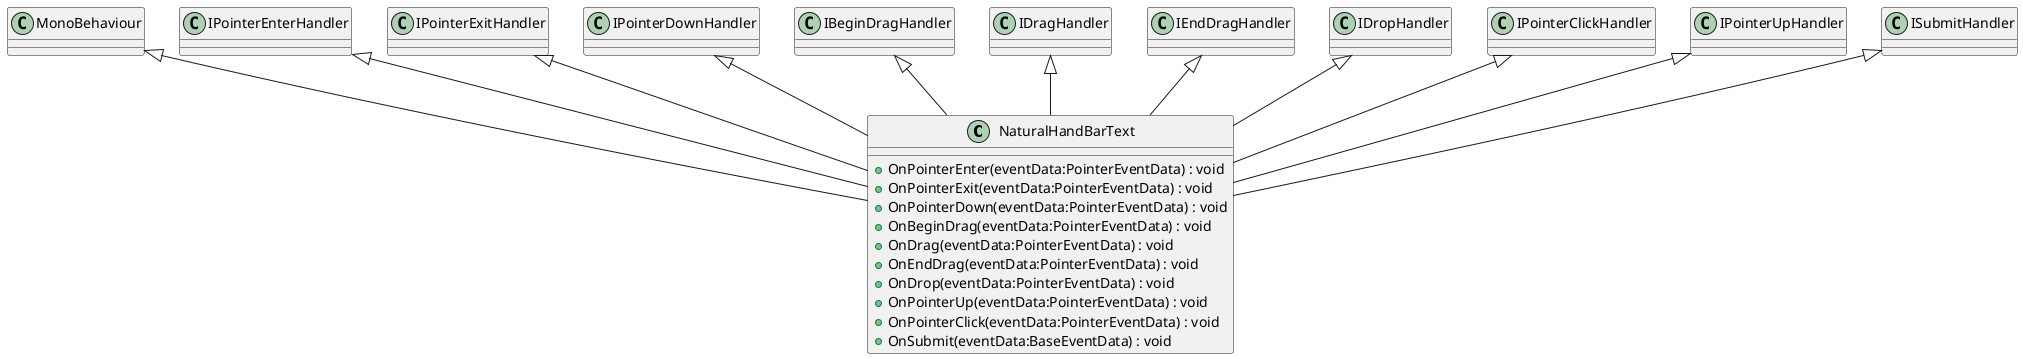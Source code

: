 @startuml
class NaturalHandBarText {
    + OnPointerEnter(eventData:PointerEventData) : void
    + OnPointerExit(eventData:PointerEventData) : void
    + OnPointerDown(eventData:PointerEventData) : void
    + OnBeginDrag(eventData:PointerEventData) : void
    + OnDrag(eventData:PointerEventData) : void
    + OnEndDrag(eventData:PointerEventData) : void
    + OnDrop(eventData:PointerEventData) : void
    + OnPointerUp(eventData:PointerEventData) : void
    + OnPointerClick(eventData:PointerEventData) : void
    + OnSubmit(eventData:BaseEventData) : void
}
MonoBehaviour <|-- NaturalHandBarText
IPointerEnterHandler <|-- NaturalHandBarText
IPointerExitHandler <|-- NaturalHandBarText
IPointerDownHandler <|-- NaturalHandBarText
IBeginDragHandler <|-- NaturalHandBarText
IDragHandler <|-- NaturalHandBarText
IEndDragHandler <|-- NaturalHandBarText
IDropHandler <|-- NaturalHandBarText
IPointerClickHandler <|-- NaturalHandBarText
IPointerUpHandler <|-- NaturalHandBarText
ISubmitHandler <|-- NaturalHandBarText
@enduml
